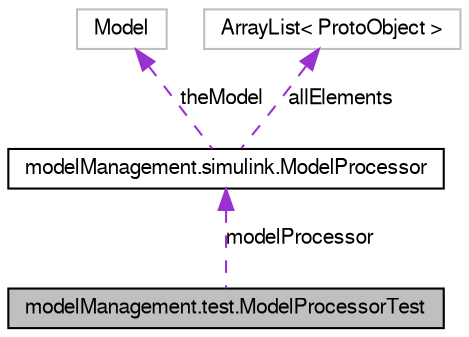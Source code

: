 digraph G
{
  edge [fontname="FreeSans",fontsize="10",labelfontname="FreeSans",labelfontsize="10"];
  node [fontname="FreeSans",fontsize="10",shape=record];
  Node1 [label="modelManagement.test.ModelProcessorTest",height=0.2,width=0.4,color="black", fillcolor="grey75", style="filled" fontcolor="black"];
  Node2 -> Node1 [dir=back,color="darkorchid3",fontsize="10",style="dashed",label="modelProcessor",fontname="FreeSans"];
  Node2 [label="modelManagement.simulink.ModelProcessor",height=0.2,width=0.4,color="black", fillcolor="white", style="filled",URL="$classmodel_management_1_1simulink_1_1_model_processor.html"];
  Node3 -> Node2 [dir=back,color="darkorchid3",fontsize="10",style="dashed",label="theModel",fontname="FreeSans"];
  Node3 [label="Model",height=0.2,width=0.4,color="grey75", fillcolor="white", style="filled"];
  Node4 -> Node2 [dir=back,color="darkorchid3",fontsize="10",style="dashed",label="allElements",fontname="FreeSans"];
  Node4 [label="ArrayList\< ProtoObject \>",height=0.2,width=0.4,color="grey75", fillcolor="white", style="filled"];
}
